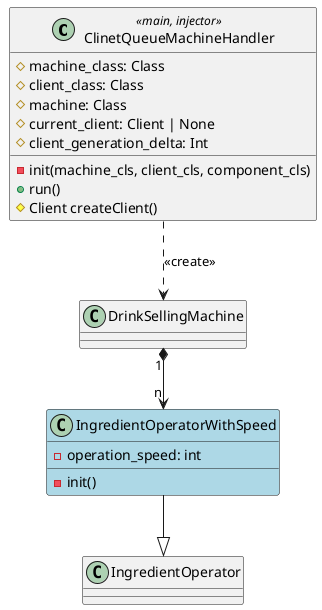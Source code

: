 @startuml ext1

class ClinetQueueMachineHandler <<main, injector>> {
  # machine_class: Class
  # client_class: Class
  # machine: Class
  # current_client: Client | None
  # client_generation_delta: Int

  - init(machine_cls, client_cls, component_cls)
  + run()
  # Client createClient()
}

class DrinkSellingMachine
class IngredientOperator

ClinetQueueMachineHandler ..> DrinkSellingMachine: <<create>>

class IngredientOperatorWithSpeed #lightblue {
  -operation_speed: int

  - init()
}

DrinkSellingMachine "1" *--> "n" IngredientOperatorWithSpeed
IngredientOperatorWithSpeed --|> IngredientOperator


@enduml